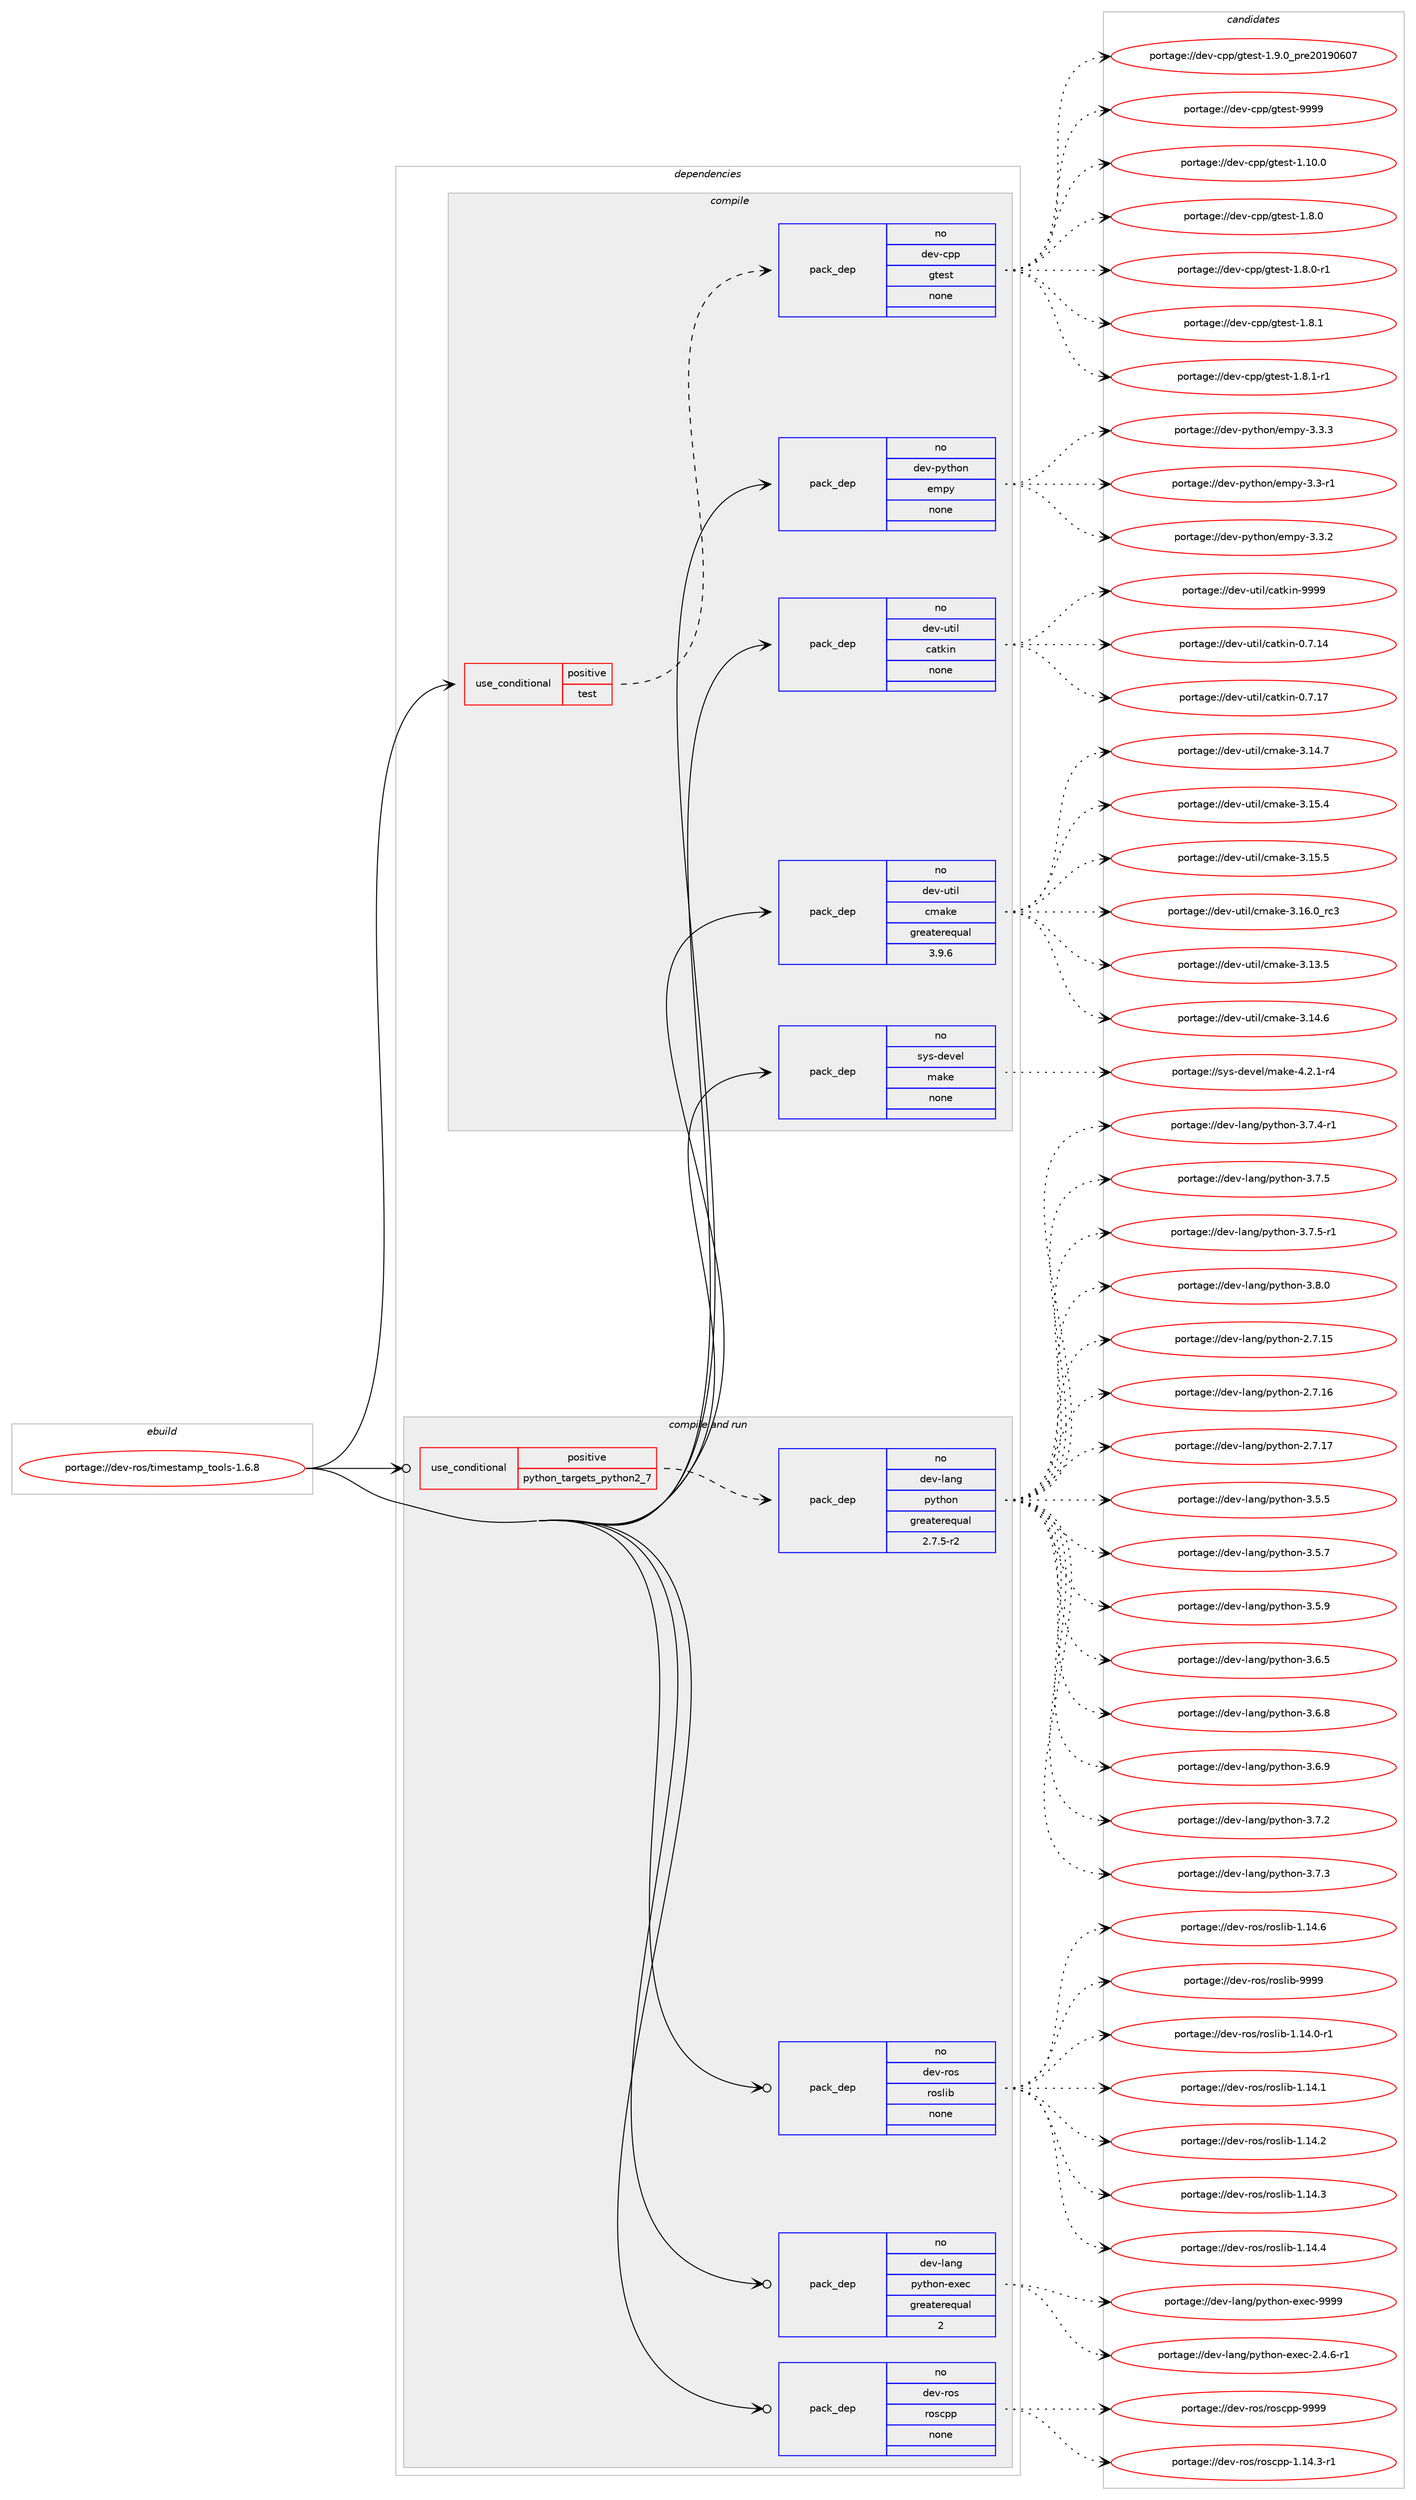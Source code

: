 digraph prolog {

# *************
# Graph options
# *************

newrank=true;
concentrate=true;
compound=true;
graph [rankdir=LR,fontname=Helvetica,fontsize=10,ranksep=1.5];#, ranksep=2.5, nodesep=0.2];
edge  [arrowhead=vee];
node  [fontname=Helvetica,fontsize=10];

# **********
# The ebuild
# **********

subgraph cluster_leftcol {
color=gray;
rank=same;
label=<<i>ebuild</i>>;
id [label="portage://dev-ros/timestamp_tools-1.6.8", color=red, width=4, href="../dev-ros/timestamp_tools-1.6.8.svg"];
}

# ****************
# The dependencies
# ****************

subgraph cluster_midcol {
color=gray;
label=<<i>dependencies</i>>;
subgraph cluster_compile {
fillcolor="#eeeeee";
style=filled;
label=<<i>compile</i>>;
subgraph cond45644 {
dependency206760 [label=<<TABLE BORDER="0" CELLBORDER="1" CELLSPACING="0" CELLPADDING="4"><TR><TD ROWSPAN="3" CELLPADDING="10">use_conditional</TD></TR><TR><TD>positive</TD></TR><TR><TD>test</TD></TR></TABLE>>, shape=none, color=red];
subgraph pack157688 {
dependency206761 [label=<<TABLE BORDER="0" CELLBORDER="1" CELLSPACING="0" CELLPADDING="4" WIDTH="220"><TR><TD ROWSPAN="6" CELLPADDING="30">pack_dep</TD></TR><TR><TD WIDTH="110">no</TD></TR><TR><TD>dev-cpp</TD></TR><TR><TD>gtest</TD></TR><TR><TD>none</TD></TR><TR><TD></TD></TR></TABLE>>, shape=none, color=blue];
}
dependency206760:e -> dependency206761:w [weight=20,style="dashed",arrowhead="vee"];
}
id:e -> dependency206760:w [weight=20,style="solid",arrowhead="vee"];
subgraph pack157689 {
dependency206762 [label=<<TABLE BORDER="0" CELLBORDER="1" CELLSPACING="0" CELLPADDING="4" WIDTH="220"><TR><TD ROWSPAN="6" CELLPADDING="30">pack_dep</TD></TR><TR><TD WIDTH="110">no</TD></TR><TR><TD>dev-python</TD></TR><TR><TD>empy</TD></TR><TR><TD>none</TD></TR><TR><TD></TD></TR></TABLE>>, shape=none, color=blue];
}
id:e -> dependency206762:w [weight=20,style="solid",arrowhead="vee"];
subgraph pack157690 {
dependency206763 [label=<<TABLE BORDER="0" CELLBORDER="1" CELLSPACING="0" CELLPADDING="4" WIDTH="220"><TR><TD ROWSPAN="6" CELLPADDING="30">pack_dep</TD></TR><TR><TD WIDTH="110">no</TD></TR><TR><TD>dev-util</TD></TR><TR><TD>catkin</TD></TR><TR><TD>none</TD></TR><TR><TD></TD></TR></TABLE>>, shape=none, color=blue];
}
id:e -> dependency206763:w [weight=20,style="solid",arrowhead="vee"];
subgraph pack157691 {
dependency206764 [label=<<TABLE BORDER="0" CELLBORDER="1" CELLSPACING="0" CELLPADDING="4" WIDTH="220"><TR><TD ROWSPAN="6" CELLPADDING="30">pack_dep</TD></TR><TR><TD WIDTH="110">no</TD></TR><TR><TD>dev-util</TD></TR><TR><TD>cmake</TD></TR><TR><TD>greaterequal</TD></TR><TR><TD>3.9.6</TD></TR></TABLE>>, shape=none, color=blue];
}
id:e -> dependency206764:w [weight=20,style="solid",arrowhead="vee"];
subgraph pack157692 {
dependency206765 [label=<<TABLE BORDER="0" CELLBORDER="1" CELLSPACING="0" CELLPADDING="4" WIDTH="220"><TR><TD ROWSPAN="6" CELLPADDING="30">pack_dep</TD></TR><TR><TD WIDTH="110">no</TD></TR><TR><TD>sys-devel</TD></TR><TR><TD>make</TD></TR><TR><TD>none</TD></TR><TR><TD></TD></TR></TABLE>>, shape=none, color=blue];
}
id:e -> dependency206765:w [weight=20,style="solid",arrowhead="vee"];
}
subgraph cluster_compileandrun {
fillcolor="#eeeeee";
style=filled;
label=<<i>compile and run</i>>;
subgraph cond45645 {
dependency206766 [label=<<TABLE BORDER="0" CELLBORDER="1" CELLSPACING="0" CELLPADDING="4"><TR><TD ROWSPAN="3" CELLPADDING="10">use_conditional</TD></TR><TR><TD>positive</TD></TR><TR><TD>python_targets_python2_7</TD></TR></TABLE>>, shape=none, color=red];
subgraph pack157693 {
dependency206767 [label=<<TABLE BORDER="0" CELLBORDER="1" CELLSPACING="0" CELLPADDING="4" WIDTH="220"><TR><TD ROWSPAN="6" CELLPADDING="30">pack_dep</TD></TR><TR><TD WIDTH="110">no</TD></TR><TR><TD>dev-lang</TD></TR><TR><TD>python</TD></TR><TR><TD>greaterequal</TD></TR><TR><TD>2.7.5-r2</TD></TR></TABLE>>, shape=none, color=blue];
}
dependency206766:e -> dependency206767:w [weight=20,style="dashed",arrowhead="vee"];
}
id:e -> dependency206766:w [weight=20,style="solid",arrowhead="odotvee"];
subgraph pack157694 {
dependency206768 [label=<<TABLE BORDER="0" CELLBORDER="1" CELLSPACING="0" CELLPADDING="4" WIDTH="220"><TR><TD ROWSPAN="6" CELLPADDING="30">pack_dep</TD></TR><TR><TD WIDTH="110">no</TD></TR><TR><TD>dev-lang</TD></TR><TR><TD>python-exec</TD></TR><TR><TD>greaterequal</TD></TR><TR><TD>2</TD></TR></TABLE>>, shape=none, color=blue];
}
id:e -> dependency206768:w [weight=20,style="solid",arrowhead="odotvee"];
subgraph pack157695 {
dependency206769 [label=<<TABLE BORDER="0" CELLBORDER="1" CELLSPACING="0" CELLPADDING="4" WIDTH="220"><TR><TD ROWSPAN="6" CELLPADDING="30">pack_dep</TD></TR><TR><TD WIDTH="110">no</TD></TR><TR><TD>dev-ros</TD></TR><TR><TD>roscpp</TD></TR><TR><TD>none</TD></TR><TR><TD></TD></TR></TABLE>>, shape=none, color=blue];
}
id:e -> dependency206769:w [weight=20,style="solid",arrowhead="odotvee"];
subgraph pack157696 {
dependency206770 [label=<<TABLE BORDER="0" CELLBORDER="1" CELLSPACING="0" CELLPADDING="4" WIDTH="220"><TR><TD ROWSPAN="6" CELLPADDING="30">pack_dep</TD></TR><TR><TD WIDTH="110">no</TD></TR><TR><TD>dev-ros</TD></TR><TR><TD>roslib</TD></TR><TR><TD>none</TD></TR><TR><TD></TD></TR></TABLE>>, shape=none, color=blue];
}
id:e -> dependency206770:w [weight=20,style="solid",arrowhead="odotvee"];
}
subgraph cluster_run {
fillcolor="#eeeeee";
style=filled;
label=<<i>run</i>>;
}
}

# **************
# The candidates
# **************

subgraph cluster_choices {
rank=same;
color=gray;
label=<<i>candidates</i>>;

subgraph choice157688 {
color=black;
nodesep=1;
choiceportage10010111845991121124710311610111511645494649484648 [label="portage://dev-cpp/gtest-1.10.0", color=red, width=4,href="../dev-cpp/gtest-1.10.0.svg"];
choiceportage100101118459911211247103116101115116454946564648 [label="portage://dev-cpp/gtest-1.8.0", color=red, width=4,href="../dev-cpp/gtest-1.8.0.svg"];
choiceportage1001011184599112112471031161011151164549465646484511449 [label="portage://dev-cpp/gtest-1.8.0-r1", color=red, width=4,href="../dev-cpp/gtest-1.8.0-r1.svg"];
choiceportage100101118459911211247103116101115116454946564649 [label="portage://dev-cpp/gtest-1.8.1", color=red, width=4,href="../dev-cpp/gtest-1.8.1.svg"];
choiceportage1001011184599112112471031161011151164549465646494511449 [label="portage://dev-cpp/gtest-1.8.1-r1", color=red, width=4,href="../dev-cpp/gtest-1.8.1-r1.svg"];
choiceportage100101118459911211247103116101115116454946574648951121141015048495748544855 [label="portage://dev-cpp/gtest-1.9.0_pre20190607", color=red, width=4,href="../dev-cpp/gtest-1.9.0_pre20190607.svg"];
choiceportage1001011184599112112471031161011151164557575757 [label="portage://dev-cpp/gtest-9999", color=red, width=4,href="../dev-cpp/gtest-9999.svg"];
dependency206761:e -> choiceportage10010111845991121124710311610111511645494649484648:w [style=dotted,weight="100"];
dependency206761:e -> choiceportage100101118459911211247103116101115116454946564648:w [style=dotted,weight="100"];
dependency206761:e -> choiceportage1001011184599112112471031161011151164549465646484511449:w [style=dotted,weight="100"];
dependency206761:e -> choiceportage100101118459911211247103116101115116454946564649:w [style=dotted,weight="100"];
dependency206761:e -> choiceportage1001011184599112112471031161011151164549465646494511449:w [style=dotted,weight="100"];
dependency206761:e -> choiceportage100101118459911211247103116101115116454946574648951121141015048495748544855:w [style=dotted,weight="100"];
dependency206761:e -> choiceportage1001011184599112112471031161011151164557575757:w [style=dotted,weight="100"];
}
subgraph choice157689 {
color=black;
nodesep=1;
choiceportage1001011184511212111610411111047101109112121455146514511449 [label="portage://dev-python/empy-3.3-r1", color=red, width=4,href="../dev-python/empy-3.3-r1.svg"];
choiceportage1001011184511212111610411111047101109112121455146514650 [label="portage://dev-python/empy-3.3.2", color=red, width=4,href="../dev-python/empy-3.3.2.svg"];
choiceportage1001011184511212111610411111047101109112121455146514651 [label="portage://dev-python/empy-3.3.3", color=red, width=4,href="../dev-python/empy-3.3.3.svg"];
dependency206762:e -> choiceportage1001011184511212111610411111047101109112121455146514511449:w [style=dotted,weight="100"];
dependency206762:e -> choiceportage1001011184511212111610411111047101109112121455146514650:w [style=dotted,weight="100"];
dependency206762:e -> choiceportage1001011184511212111610411111047101109112121455146514651:w [style=dotted,weight="100"];
}
subgraph choice157690 {
color=black;
nodesep=1;
choiceportage1001011184511711610510847999711610710511045484655464952 [label="portage://dev-util/catkin-0.7.14", color=red, width=4,href="../dev-util/catkin-0.7.14.svg"];
choiceportage1001011184511711610510847999711610710511045484655464955 [label="portage://dev-util/catkin-0.7.17", color=red, width=4,href="../dev-util/catkin-0.7.17.svg"];
choiceportage100101118451171161051084799971161071051104557575757 [label="portage://dev-util/catkin-9999", color=red, width=4,href="../dev-util/catkin-9999.svg"];
dependency206763:e -> choiceportage1001011184511711610510847999711610710511045484655464952:w [style=dotted,weight="100"];
dependency206763:e -> choiceportage1001011184511711610510847999711610710511045484655464955:w [style=dotted,weight="100"];
dependency206763:e -> choiceportage100101118451171161051084799971161071051104557575757:w [style=dotted,weight="100"];
}
subgraph choice157691 {
color=black;
nodesep=1;
choiceportage1001011184511711610510847991099710710145514649514653 [label="portage://dev-util/cmake-3.13.5", color=red, width=4,href="../dev-util/cmake-3.13.5.svg"];
choiceportage1001011184511711610510847991099710710145514649524654 [label="portage://dev-util/cmake-3.14.6", color=red, width=4,href="../dev-util/cmake-3.14.6.svg"];
choiceportage1001011184511711610510847991099710710145514649524655 [label="portage://dev-util/cmake-3.14.7", color=red, width=4,href="../dev-util/cmake-3.14.7.svg"];
choiceportage1001011184511711610510847991099710710145514649534652 [label="portage://dev-util/cmake-3.15.4", color=red, width=4,href="../dev-util/cmake-3.15.4.svg"];
choiceportage1001011184511711610510847991099710710145514649534653 [label="portage://dev-util/cmake-3.15.5", color=red, width=4,href="../dev-util/cmake-3.15.5.svg"];
choiceportage1001011184511711610510847991099710710145514649544648951149951 [label="portage://dev-util/cmake-3.16.0_rc3", color=red, width=4,href="../dev-util/cmake-3.16.0_rc3.svg"];
dependency206764:e -> choiceportage1001011184511711610510847991099710710145514649514653:w [style=dotted,weight="100"];
dependency206764:e -> choiceportage1001011184511711610510847991099710710145514649524654:w [style=dotted,weight="100"];
dependency206764:e -> choiceportage1001011184511711610510847991099710710145514649524655:w [style=dotted,weight="100"];
dependency206764:e -> choiceportage1001011184511711610510847991099710710145514649534652:w [style=dotted,weight="100"];
dependency206764:e -> choiceportage1001011184511711610510847991099710710145514649534653:w [style=dotted,weight="100"];
dependency206764:e -> choiceportage1001011184511711610510847991099710710145514649544648951149951:w [style=dotted,weight="100"];
}
subgraph choice157692 {
color=black;
nodesep=1;
choiceportage1151211154510010111810110847109971071014552465046494511452 [label="portage://sys-devel/make-4.2.1-r4", color=red, width=4,href="../sys-devel/make-4.2.1-r4.svg"];
dependency206765:e -> choiceportage1151211154510010111810110847109971071014552465046494511452:w [style=dotted,weight="100"];
}
subgraph choice157693 {
color=black;
nodesep=1;
choiceportage10010111845108971101034711212111610411111045504655464953 [label="portage://dev-lang/python-2.7.15", color=red, width=4,href="../dev-lang/python-2.7.15.svg"];
choiceportage10010111845108971101034711212111610411111045504655464954 [label="portage://dev-lang/python-2.7.16", color=red, width=4,href="../dev-lang/python-2.7.16.svg"];
choiceportage10010111845108971101034711212111610411111045504655464955 [label="portage://dev-lang/python-2.7.17", color=red, width=4,href="../dev-lang/python-2.7.17.svg"];
choiceportage100101118451089711010347112121116104111110455146534653 [label="portage://dev-lang/python-3.5.5", color=red, width=4,href="../dev-lang/python-3.5.5.svg"];
choiceportage100101118451089711010347112121116104111110455146534655 [label="portage://dev-lang/python-3.5.7", color=red, width=4,href="../dev-lang/python-3.5.7.svg"];
choiceportage100101118451089711010347112121116104111110455146534657 [label="portage://dev-lang/python-3.5.9", color=red, width=4,href="../dev-lang/python-3.5.9.svg"];
choiceportage100101118451089711010347112121116104111110455146544653 [label="portage://dev-lang/python-3.6.5", color=red, width=4,href="../dev-lang/python-3.6.5.svg"];
choiceportage100101118451089711010347112121116104111110455146544656 [label="portage://dev-lang/python-3.6.8", color=red, width=4,href="../dev-lang/python-3.6.8.svg"];
choiceportage100101118451089711010347112121116104111110455146544657 [label="portage://dev-lang/python-3.6.9", color=red, width=4,href="../dev-lang/python-3.6.9.svg"];
choiceportage100101118451089711010347112121116104111110455146554650 [label="portage://dev-lang/python-3.7.2", color=red, width=4,href="../dev-lang/python-3.7.2.svg"];
choiceportage100101118451089711010347112121116104111110455146554651 [label="portage://dev-lang/python-3.7.3", color=red, width=4,href="../dev-lang/python-3.7.3.svg"];
choiceportage1001011184510897110103471121211161041111104551465546524511449 [label="portage://dev-lang/python-3.7.4-r1", color=red, width=4,href="../dev-lang/python-3.7.4-r1.svg"];
choiceportage100101118451089711010347112121116104111110455146554653 [label="portage://dev-lang/python-3.7.5", color=red, width=4,href="../dev-lang/python-3.7.5.svg"];
choiceportage1001011184510897110103471121211161041111104551465546534511449 [label="portage://dev-lang/python-3.7.5-r1", color=red, width=4,href="../dev-lang/python-3.7.5-r1.svg"];
choiceportage100101118451089711010347112121116104111110455146564648 [label="portage://dev-lang/python-3.8.0", color=red, width=4,href="../dev-lang/python-3.8.0.svg"];
dependency206767:e -> choiceportage10010111845108971101034711212111610411111045504655464953:w [style=dotted,weight="100"];
dependency206767:e -> choiceportage10010111845108971101034711212111610411111045504655464954:w [style=dotted,weight="100"];
dependency206767:e -> choiceportage10010111845108971101034711212111610411111045504655464955:w [style=dotted,weight="100"];
dependency206767:e -> choiceportage100101118451089711010347112121116104111110455146534653:w [style=dotted,weight="100"];
dependency206767:e -> choiceportage100101118451089711010347112121116104111110455146534655:w [style=dotted,weight="100"];
dependency206767:e -> choiceportage100101118451089711010347112121116104111110455146534657:w [style=dotted,weight="100"];
dependency206767:e -> choiceportage100101118451089711010347112121116104111110455146544653:w [style=dotted,weight="100"];
dependency206767:e -> choiceportage100101118451089711010347112121116104111110455146544656:w [style=dotted,weight="100"];
dependency206767:e -> choiceportage100101118451089711010347112121116104111110455146544657:w [style=dotted,weight="100"];
dependency206767:e -> choiceportage100101118451089711010347112121116104111110455146554650:w [style=dotted,weight="100"];
dependency206767:e -> choiceportage100101118451089711010347112121116104111110455146554651:w [style=dotted,weight="100"];
dependency206767:e -> choiceportage1001011184510897110103471121211161041111104551465546524511449:w [style=dotted,weight="100"];
dependency206767:e -> choiceportage100101118451089711010347112121116104111110455146554653:w [style=dotted,weight="100"];
dependency206767:e -> choiceportage1001011184510897110103471121211161041111104551465546534511449:w [style=dotted,weight="100"];
dependency206767:e -> choiceportage100101118451089711010347112121116104111110455146564648:w [style=dotted,weight="100"];
}
subgraph choice157694 {
color=black;
nodesep=1;
choiceportage10010111845108971101034711212111610411111045101120101994550465246544511449 [label="portage://dev-lang/python-exec-2.4.6-r1", color=red, width=4,href="../dev-lang/python-exec-2.4.6-r1.svg"];
choiceportage10010111845108971101034711212111610411111045101120101994557575757 [label="portage://dev-lang/python-exec-9999", color=red, width=4,href="../dev-lang/python-exec-9999.svg"];
dependency206768:e -> choiceportage10010111845108971101034711212111610411111045101120101994550465246544511449:w [style=dotted,weight="100"];
dependency206768:e -> choiceportage10010111845108971101034711212111610411111045101120101994557575757:w [style=dotted,weight="100"];
}
subgraph choice157695 {
color=black;
nodesep=1;
choiceportage100101118451141111154711411111599112112454946495246514511449 [label="portage://dev-ros/roscpp-1.14.3-r1", color=red, width=4,href="../dev-ros/roscpp-1.14.3-r1.svg"];
choiceportage1001011184511411111547114111115991121124557575757 [label="portage://dev-ros/roscpp-9999", color=red, width=4,href="../dev-ros/roscpp-9999.svg"];
dependency206769:e -> choiceportage100101118451141111154711411111599112112454946495246514511449:w [style=dotted,weight="100"];
dependency206769:e -> choiceportage1001011184511411111547114111115991121124557575757:w [style=dotted,weight="100"];
}
subgraph choice157696 {
color=black;
nodesep=1;
choiceportage100101118451141111154711411111510810598454946495246484511449 [label="portage://dev-ros/roslib-1.14.0-r1", color=red, width=4,href="../dev-ros/roslib-1.14.0-r1.svg"];
choiceportage10010111845114111115471141111151081059845494649524649 [label="portage://dev-ros/roslib-1.14.1", color=red, width=4,href="../dev-ros/roslib-1.14.1.svg"];
choiceportage10010111845114111115471141111151081059845494649524650 [label="portage://dev-ros/roslib-1.14.2", color=red, width=4,href="../dev-ros/roslib-1.14.2.svg"];
choiceportage10010111845114111115471141111151081059845494649524651 [label="portage://dev-ros/roslib-1.14.3", color=red, width=4,href="../dev-ros/roslib-1.14.3.svg"];
choiceportage10010111845114111115471141111151081059845494649524652 [label="portage://dev-ros/roslib-1.14.4", color=red, width=4,href="../dev-ros/roslib-1.14.4.svg"];
choiceportage10010111845114111115471141111151081059845494649524654 [label="portage://dev-ros/roslib-1.14.6", color=red, width=4,href="../dev-ros/roslib-1.14.6.svg"];
choiceportage1001011184511411111547114111115108105984557575757 [label="portage://dev-ros/roslib-9999", color=red, width=4,href="../dev-ros/roslib-9999.svg"];
dependency206770:e -> choiceportage100101118451141111154711411111510810598454946495246484511449:w [style=dotted,weight="100"];
dependency206770:e -> choiceportage10010111845114111115471141111151081059845494649524649:w [style=dotted,weight="100"];
dependency206770:e -> choiceportage10010111845114111115471141111151081059845494649524650:w [style=dotted,weight="100"];
dependency206770:e -> choiceportage10010111845114111115471141111151081059845494649524651:w [style=dotted,weight="100"];
dependency206770:e -> choiceportage10010111845114111115471141111151081059845494649524652:w [style=dotted,weight="100"];
dependency206770:e -> choiceportage10010111845114111115471141111151081059845494649524654:w [style=dotted,weight="100"];
dependency206770:e -> choiceportage1001011184511411111547114111115108105984557575757:w [style=dotted,weight="100"];
}
}

}
